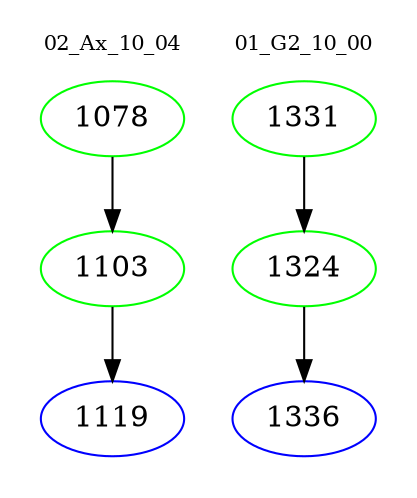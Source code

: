 digraph{
subgraph cluster_0 {
color = white
label = "02_Ax_10_04";
fontsize=10;
T0_1078 [label="1078", color="green"]
T0_1078 -> T0_1103 [color="black"]
T0_1103 [label="1103", color="green"]
T0_1103 -> T0_1119 [color="black"]
T0_1119 [label="1119", color="blue"]
}
subgraph cluster_1 {
color = white
label = "01_G2_10_00";
fontsize=10;
T1_1331 [label="1331", color="green"]
T1_1331 -> T1_1324 [color="black"]
T1_1324 [label="1324", color="green"]
T1_1324 -> T1_1336 [color="black"]
T1_1336 [label="1336", color="blue"]
}
}
